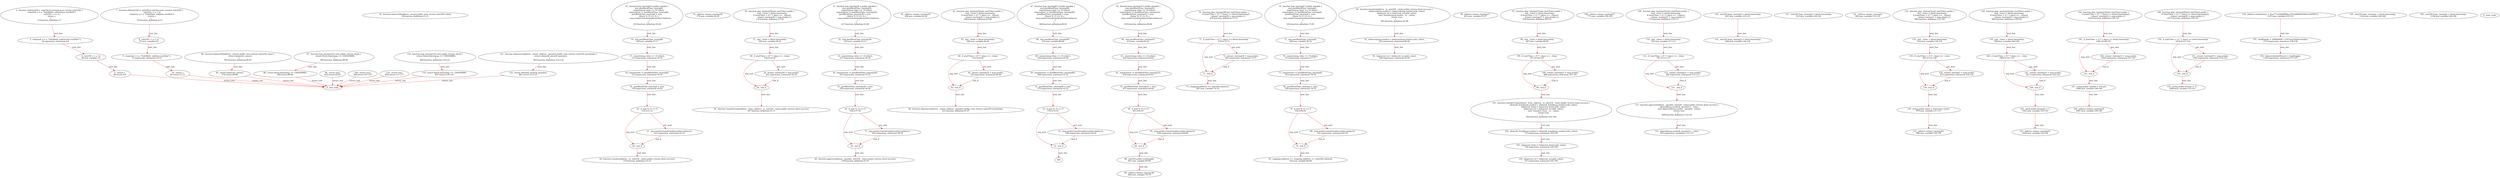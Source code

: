 digraph  {
13 [label="2_ function sub(uint256 a, uint256 b) internal pure returns (uint256) {\n        require(b <= a, \"SafeMath: subtraction overflow\");\n        uint256 c = a - b;\n        return c;\n    }\n13-function_definition-3-7", method="sub(uint256 a,uint256 b)", type_label=function_definition];
30 [label="3_ require(b <= a, \"SafeMath: subtraction overflow\");\n30-expression_statement-4-4", method="sub(uint256 a,uint256 b)", type_label=expression_statement];
40 [label="4_ uint256 c = a - b;\n40-new_variable-5-5", method="sub(uint256 a,uint256 b)", type_label=new_variable];
48 [label="5_ return c;\n48-return-6-6", method="sub(uint256 a,uint256 b)", type_label=return];
50 [label="7_ function add(uint256 a, uint256 b) internal pure returns (uint256) {\n        uint256 c = a + b;\n        require(c >= a, \"SafeMath: addition overflow\");\n        return c;\n    }\n50-function_definition-8-12", method="add(uint256 a,uint256 b)", type_label=function_definition];
67 [label="8_ uint256 c = a + b;\n67-new_variable-9-9", method="add(uint256 a,uint256 b)", type_label=new_variable];
75 [label="9_ require(c >= a, \"SafeMath: addition overflow\");\n75-expression_statement-10-10", method="add(uint256 a,uint256 b)", type_label=expression_statement];
85 [label="10_ return c;\n85-return-11-11", method="add(uint256 a,uint256 b)", type_label=return];
90 [label="14_ function balanceOf(address _owner) public view returns (uint256 value);\n90-function_definition-15-15", method="balanceOf(address _owner)", type_label=function_definition];
103 [label="15_ function bug_tmstmp8 () public payable {\n	uint pastBlockTime_tmstmp8;  \n	require(msg.value == 10 ether);  \n        require(now != pastBlockTime_tmstmp8);  \n        pastBlockTime_tmstmp8 = now;        \n        if(now % 15 == 0) {  \n            msg.sender.transfer(address(this).balance);\n        }\n    }\n103-function_definition-16-24", method="bug_tmstmp8()", type_label=function_definition];
108 [label="16_ uint pastBlockTime_tmstmp8;\n108-new_variable-17-17", method="bug_tmstmp8()", type_label=new_variable];
113 [label="17_ require(msg.value == 10 ether);\n113-expression_statement-18-18", method="bug_tmstmp8()", type_label=expression_statement];
123 [label="18_ require(now != pastBlockTime_tmstmp8);\n123-expression_statement-19-19", method="bug_tmstmp8()", type_label=expression_statement];
130 [label="19_ pastBlockTime_tmstmp8 = now;\n130-expression_statement-20-20", method="bug_tmstmp8()", type_label=expression_statement];
134 [label="20_ if_now % 15 == 0\n134-if-21-23", method="bug_tmstmp8()", type_label=if];
1290 [label="20_ end_if", method="bug_tmstmp8()", type_label=end_if];
141 [label="21_ msg.sender.transfer(address(this).balance);\n141-expression_statement-22-22", method="bug_tmstmp8()", type_label=expression_statement];
154 [label="24_ function transfer(address _to, uint256 _value) public returns (bool success);\n154-function_definition-25-25", method="transfer(address _to,uint256 _value)", type_label=function_definition];
170 [label="25_ address winner_tmstmp39;\n170-new_variable-26-26", method="", type_label=new_variable];
174 [label="26_ function play_tmstmp39(uint startTime) public {\n	uint _vtime = block.timestamp;\n	if (startTime + (5 * 1 days) == _vtime){\n		winner_tmstmp39 = msg.sender;}}\n174-function_definition-27-30", method="play_tmstmp39(uint startTime)", type_label=function_definition];
182 [label="27_ uint _vtime = block.timestamp;\n182-new_variable-28-28", method="play_tmstmp39(uint startTime)", type_label=new_variable];
190 [label="28_ if_startTime + (5 * 1 days) == _vtime\n190-if-29-30", method="play_tmstmp39(uint startTime)", type_label=if];
1346 [label="28_ end_if", method="play_tmstmp39(uint startTime)", type_label=end_if];
201 [label="29_ winner_tmstmp39 = msg.sender;\n201-expression_statement-30-30", method="play_tmstmp39(uint startTime)", type_label=expression_statement];
207 [label="30_ function transferFrom(address _from, address _to, uint256 _value) public returns (bool success);\n207-function_definition-31-31", method="transferFrom(address _from,address _to,uint256 _value)", type_label=function_definition];
227 [label="31_ function bug_tmstmp36 () public payable {\n	uint pastBlockTime_tmstmp36;  \n	require(msg.value == 10 ether);  \n        require(now != pastBlockTime_tmstmp36);  \n        pastBlockTime_tmstmp36 = now;        \n        if(now % 15 == 0) {  \n            msg.sender.transfer(address(this).balance);\n        }\n    }\n227-function_definition-32-40", method="bug_tmstmp36()", type_label=function_definition];
232 [label="32_ uint pastBlockTime_tmstmp36;\n232-new_variable-33-33", method="bug_tmstmp36()", type_label=new_variable];
237 [label="33_ require(msg.value == 10 ether);\n237-expression_statement-34-34", method="bug_tmstmp36()", type_label=expression_statement];
247 [label="34_ require(now != pastBlockTime_tmstmp36);\n247-expression_statement-35-35", method="bug_tmstmp36()", type_label=expression_statement];
254 [label="35_ pastBlockTime_tmstmp36 = now;\n254-expression_statement-36-36", method="bug_tmstmp36()", type_label=expression_statement];
258 [label="36_ if_now % 15 == 0\n258-if-37-39", method="bug_tmstmp36()", type_label=if];
1414 [label="36_ end_if", method="bug_tmstmp36()", type_label=end_if];
265 [label="37_ msg.sender.transfer(address(this).balance);\n265-expression_statement-38-38", method="bug_tmstmp36()", type_label=expression_statement];
278 [label="40_ function approve(address _spender, uint256 _value) public returns (bool success);\n278-function_definition-41-41", method="approve(address _spender,uint256 _value)", type_label=function_definition];
294 [label="41_ address winner_tmstmp35;\n294-new_variable-42-42", method="", type_label=new_variable];
298 [label="42_ function play_tmstmp35(uint startTime) public {\n	uint _vtime = block.timestamp;\n	if (startTime + (5 * 1 days) == _vtime){\n		winner_tmstmp35 = msg.sender;}}\n298-function_definition-43-46", method="play_tmstmp35(uint startTime)", type_label=function_definition];
306 [label="43_ uint _vtime = block.timestamp;\n306-new_variable-44-44", method="play_tmstmp35(uint startTime)", type_label=new_variable];
314 [label="44_ if_startTime + (5 * 1 days) == _vtime\n314-if-45-46", method="play_tmstmp35(uint startTime)", type_label=if];
1470 [label="44_ end_if", method="play_tmstmp35(uint startTime)", type_label=end_if];
325 [label="45_ winner_tmstmp35 = msg.sender;\n325-expression_statement-46-46", method="play_tmstmp35(uint startTime)", type_label=expression_statement];
331 [label="46_ function allowance(address _owner, address _spender) public view returns (uint256 remaining);\n331-function_definition-47-47", method="allowance(address _owner,address _spender)", type_label=function_definition];
348 [label="47_ function bug_tmstmp40 () public payable {\n	uint pastBlockTime_tmstmp40;  \n	require(msg.value == 10 ether);  \n        require(now != pastBlockTime_tmstmp40);  \n        pastBlockTime_tmstmp40 = now;        \n        if(now % 15 == 0) {  \n            msg.sender.transfer(address(this).balance);\n        }\n    }\n348-function_definition-48-56", method="bug_tmstmp40()", type_label=function_definition];
353 [label="48_ uint pastBlockTime_tmstmp40;\n353-new_variable-49-49", method="bug_tmstmp40()", type_label=new_variable];
358 [label="49_ require(msg.value == 10 ether);\n358-expression_statement-50-50", method="bug_tmstmp40()", type_label=expression_statement];
368 [label="50_ require(now != pastBlockTime_tmstmp40);\n368-expression_statement-51-51", method="bug_tmstmp40()", type_label=expression_statement];
375 [label="51_ pastBlockTime_tmstmp40 = now;\n375-expression_statement-52-52", method="bug_tmstmp40()", type_label=expression_statement];
379 [label="52_ if_now % 15 == 0\n379-if-53-55", method="bug_tmstmp40()", type_label=if];
1535 [label="52_ end_if", method="bug_tmstmp40()", type_label=end_if];
386 [label="53_ msg.sender.transfer(address(this).balance);\n386-expression_statement-54-54", method="bug_tmstmp40()", type_label=expression_statement];
410 [label="59_ function bug_tmstmp32 () public payable {\n	uint pastBlockTime_tmstmp32;  \n	require(msg.value == 10 ether);  \n        require(now != pastBlockTime_tmstmp32);  \n        pastBlockTime_tmstmp32 = now;        \n        if(now % 15 == 0) {  \n            msg.sender.transfer(address(this).balance);\n        }\n    }\n410-function_definition-60-68", method="bug_tmstmp32()", type_label=function_definition];
415 [label="60_ uint pastBlockTime_tmstmp32;\n415-new_variable-61-61", method="bug_tmstmp32()", type_label=new_variable];
420 [label="61_ require(msg.value == 10 ether);\n420-expression_statement-62-62", method="bug_tmstmp32()", type_label=expression_statement];
430 [label="62_ require(now != pastBlockTime_tmstmp32);\n430-expression_statement-63-63", method="bug_tmstmp32()", type_label=expression_statement];
437 [label="63_ pastBlockTime_tmstmp32 = now;\n437-expression_statement-64-64", method="bug_tmstmp32()", type_label=expression_statement];
441 [label="64_ if_now % 15 == 0\n441-if-65-67", method="bug_tmstmp32()", type_label=if];
1597 [label="64_ end_if", method="bug_tmstmp32()", type_label=end_if];
448 [label="65_ msg.sender.transfer(address(this).balance);\n448-expression_statement-66-66", method="bug_tmstmp32()", type_label=expression_statement];
461 [label="68_ uint256 public totalSupply;\n461-new_variable-69-69", method="", type_label=new_variable];
466 [label="69_ address winner_tmstmp38;\n466-new_variable-70-70", method="", type_label=new_variable];
470 [label="70_ function play_tmstmp38(uint startTime) public {\n	if (startTime + (5 * 1 days) == block.timestamp){\n		winner_tmstmp38 = msg.sender;}}\n470-function_definition-71-73", method="play_tmstmp38(uint startTime)", type_label=function_definition];
478 [label="71_ if_startTime + (5 * 1 days) == block.timestamp\n478-if-72-73", method="play_tmstmp38(uint startTime)", type_label=if];
1634 [label="71_ end_if", method="play_tmstmp38(uint startTime)", type_label=end_if];
491 [label="72_ winner_tmstmp38 = msg.sender;\n491-expression_statement-73-73", method="play_tmstmp38(uint startTime)", type_label=expression_statement];
497 [label="73_ mapping (address => uint256) balances;\n497-new_variable-74-74", method="", type_label=new_variable];
503 [label="74_ function bug_tmstmp4 () public payable {\n	uint pastBlockTime_tmstmp4;  \n	require(msg.value == 10 ether);  \n        require(now != pastBlockTime_tmstmp4);  \n        pastBlockTime_tmstmp4 = now;        \n        if(now % 15 == 0) {  \n            msg.sender.transfer(address(this).balance);\n        }\n    }\n503-function_definition-75-83", method="bug_tmstmp4()", type_label=function_definition];
508 [label="75_ uint pastBlockTime_tmstmp4;\n508-new_variable-76-76", method="bug_tmstmp4()", type_label=new_variable];
513 [label="76_ require(msg.value == 10 ether);\n513-expression_statement-77-77", method="bug_tmstmp4()", type_label=expression_statement];
523 [label="77_ require(now != pastBlockTime_tmstmp4);\n523-expression_statement-78-78", method="bug_tmstmp4()", type_label=expression_statement];
530 [label="78_ pastBlockTime_tmstmp4 = now;\n530-expression_statement-79-79", method="bug_tmstmp4()", type_label=expression_statement];
534 [label="79_ if_now % 15 == 0\n534-if-80-82", method="bug_tmstmp4()", type_label=if];
1690 [label="79_ end_if", method="bug_tmstmp4()", type_label=end_if];
541 [label="80_ msg.sender.transfer(address(this).balance);\n541-expression_statement-81-81", method="bug_tmstmp4()", type_label=expression_statement];
554 [label="83_ mapping (address => mapping (address => uint256)) allowed;\n554-new_variable-84-84", method="", type_label=new_variable];
562 [label="84_ function balanceOf(address _owner) public view returns (uint256 value) {\n        return balances[_owner];\n    }\n562-function_definition-85-87", method="balanceOf(address _owner)", type_label=function_definition];
576 [label="85_ return balances[_owner];\n576-return-86-86", method="balanceOf(address _owner)", type_label=return];
580 [label="87_ function bug_tmstmp33() view public returns (bool) {\n    return block.timestamp >= 1546300800;\n  }\n580-function_definition-88-90", method="bug_tmstmp33()", type_label=function_definition];
589 [label="88_ return block.timestamp >= 1546300800;\n589-return-89-89", method="bug_tmstmp33()", type_label=return];
595 [label="90_ function transfer(address _to, uint256 _value) public returns (bool success) {\n        balances[msg.sender] = balances[msg.sender].sub(_value);\n        balances[_to] = balances[_to].add(_value);\n        emit Transfer(msg.sender, _to, _value);\n        return true;\n    }\n595-function_definition-91-96", method="transfer(address _to,uint256 _value)", type_label=function_definition];
612 [label="91_ balances[msg.sender] = balances[msg.sender].sub(_value);\n612-expression_statement-92-92", method="transfer(address _to,uint256 _value)", type_label=expression_statement];
629 [label="92_ balances[_to] = balances[_to].add(_value);\n629-expression_statement-93-93", method="transfer(address _to,uint256 _value)", type_label=expression_statement];
652 [label="94_ return true;\n652-return-95-95", method="transfer(address _to,uint256 _value)", type_label=return];
655 [label="96_ address winner_tmstmp27;\n655-new_variable-97-97", method="", type_label=new_variable];
659 [label="97_ function play_tmstmp27(uint startTime) public {\n	uint _vtime = block.timestamp;\n	if (startTime + (5 * 1 days) == _vtime){\n		winner_tmstmp27 = msg.sender;}}\n659-function_definition-98-101", method="play_tmstmp27(uint startTime)", type_label=function_definition];
667 [label="98_ uint _vtime = block.timestamp;\n667-new_variable-99-99", method="play_tmstmp27(uint startTime)", type_label=new_variable];
675 [label="99_ if_startTime + (5 * 1 days) == _vtime\n675-if-100-101", method="play_tmstmp27(uint startTime)", type_label=if];
1831 [label="99_ end_if", method="play_tmstmp27(uint startTime)", type_label=end_if];
686 [label="100_ winner_tmstmp27 = msg.sender;\n686-expression_statement-101-101", method="play_tmstmp27(uint startTime)", type_label=expression_statement];
692 [label="101_ function transferFrom(address _from, address _to, uint256 _value) public returns (bool success) {\n        allowed[_from][msg.sender] = allowed[_from][msg.sender].sub(_value);\n        balances[_from] = balances[_from].sub(_value);\n        balances[_to] = balances[_to].add(_value);\n        emit Transfer(_from, _to, _value);\n        return true;\n    }\n692-function_definition-102-108", method="transferFrom(address _from,address _to,uint256 _value)", type_label=function_definition];
713 [label="102_ allowed[_from][msg.sender] = allowed[_from][msg.sender].sub(_value);\n713-expression_statement-103-103", method="transferFrom(address _from,address _to,uint256 _value)", type_label=expression_statement];
734 [label="103_ balances[_from] = balances[_from].sub(_value);\n734-expression_statement-104-104", method="transferFrom(address _from,address _to,uint256 _value)", type_label=expression_statement];
747 [label="104_ balances[_to] = balances[_to].add(_value);\n747-expression_statement-105-105", method="transferFrom(address _from,address _to,uint256 _value)", type_label=expression_statement];
768 [label="106_ return true;\n768-return-107-107", method="transferFrom(address _from,address _to,uint256 _value)", type_label=return];
771 [label="108_ address winner_tmstmp31;\n771-new_variable-109-109", method="", type_label=new_variable];
775 [label="109_ function play_tmstmp31(uint startTime) public {\n	uint _vtime = block.timestamp;\n	if (startTime + (5 * 1 days) == _vtime){\n		winner_tmstmp31 = msg.sender;}}\n775-function_definition-110-113", method="play_tmstmp31(uint startTime)", type_label=function_definition];
783 [label="110_ uint _vtime = block.timestamp;\n783-new_variable-111-111", method="play_tmstmp31(uint startTime)", type_label=new_variable];
791 [label="111_ if_startTime + (5 * 1 days) == _vtime\n791-if-112-113", method="play_tmstmp31(uint startTime)", type_label=if];
1947 [label="111_ end_if", method="play_tmstmp31(uint startTime)", type_label=end_if];
802 [label="112_ winner_tmstmp31 = msg.sender;\n802-expression_statement-113-113", method="play_tmstmp31(uint startTime)", type_label=expression_statement];
808 [label="113_ function approve(address _spender, uint256 _value) public returns (bool success) {\n        allowed[msg.sender][_spender] = _value;\n        emit Approval(msg.sender, _spender, _value);\n        return true;\n    }\n808-function_definition-114-118", method="approve(address _spender,uint256 _value)", type_label=function_definition];
825 [label="114_ allowed[msg.sender][_spender] = _value;\n825-expression_statement-115-115", method="approve(address _spender,uint256 _value)", type_label=expression_statement];
845 [label="116_ return true;\n845-return-117-117", method="approve(address _spender,uint256 _value)", type_label=return];
848 [label="118_ function bug_tmstmp13() view public returns (bool) {\n    return block.timestamp >= 1546300800;\n  }\n848-function_definition-119-121", method="bug_tmstmp13()", type_label=function_definition];
857 [label="119_ return block.timestamp >= 1546300800;\n857-return-120-120", method="bug_tmstmp13()", type_label=return];
863 [label="121_ function allowance(address _owner, address _spender) public view returns (uint256 remaining) {\n        return allowed[_owner][_spender];\n    }\n863-function_definition-122-124", method="allowance(address _owner,address _spender)", type_label=function_definition];
881 [label="122_ return allowed[_owner][_spender];\n881-return-123-123", method="allowance(address _owner,address _spender)", type_label=return];
887 [label="124_ uint256 bugv_tmstmp5 = block.timestamp;\n887-new_variable-125-125", method="", type_label=new_variable];
894 [label="125_ uint256 bugv_tmstmp3 = block.timestamp;\n894-new_variable-126-126", method="", type_label=new_variable];
915 [label="127_ uint256 bugv_tmstmp4 = block.timestamp;\n915-new_variable-128-128", method="", type_label=new_variable];
942 [label="131_ address winner_tmstmp7;\n942-new_variable-132-132", method="", type_label=new_variable];
946 [label="132_ function play_tmstmp7(uint startTime) public {\n	uint _vtime = block.timestamp;\n	if (startTime + (5 * 1 days) == _vtime){\n		winner_tmstmp7 = msg.sender;}}\n946-function_definition-133-136", method="play_tmstmp7(uint startTime)", type_label=function_definition];
954 [label="133_ uint _vtime = block.timestamp;\n954-new_variable-134-134", method="play_tmstmp7(uint startTime)", type_label=new_variable];
962 [label="134_ if_startTime + (5 * 1 days) == _vtime\n962-if-135-136", method="play_tmstmp7(uint startTime)", type_label=if];
2118 [label="134_ end_if", method="play_tmstmp7(uint startTime)", type_label=end_if];
973 [label="135_ winner_tmstmp7 = msg.sender;\n973-expression_statement-136-136", method="play_tmstmp7(uint startTime)", type_label=expression_statement];
979 [label="136_ string public name = 'Electronic Gram';\n979-new_variable-137-137", method="", type_label=new_variable];
986 [label="137_ address winner_tmstmp23;\n986-new_variable-138-138", method="", type_label=new_variable];
990 [label="138_ function play_tmstmp23(uint startTime) public {\n	uint _vtime = block.timestamp;\n	if (startTime + (5 * 1 days) == _vtime){\n		winner_tmstmp23 = msg.sender;}}\n990-function_definition-139-142", method="play_tmstmp23(uint startTime)", type_label=function_definition];
998 [label="139_ uint _vtime = block.timestamp;\n998-new_variable-140-140", method="play_tmstmp23(uint startTime)", type_label=new_variable];
1006 [label="140_ if_startTime + (5 * 1 days) == _vtime\n1006-if-141-142", method="play_tmstmp23(uint startTime)", type_label=if];
2162 [label="140_ end_if", method="play_tmstmp23(uint startTime)", type_label=end_if];
1017 [label="141_ winner_tmstmp23 = msg.sender;\n1017-expression_statement-142-142", method="play_tmstmp23(uint startTime)", type_label=expression_statement];
1023 [label="142_ uint8 public decimals = 3;\n1023-new_variable-143-143", method="", type_label=new_variable];
1029 [label="143_ address winner_tmstmp14;\n1029-new_variable-144-144", method="", type_label=new_variable];
1033 [label="144_ function play_tmstmp14(uint startTime) public {\n	if (startTime + (5 * 1 days) == block.timestamp){\n		winner_tmstmp14 = msg.sender;}}\n1033-function_definition-145-147", method="play_tmstmp14(uint startTime)", type_label=function_definition];
1041 [label="145_ if_startTime + (5 * 1 days) == block.timestamp\n1041-if-146-147", method="play_tmstmp14(uint startTime)", type_label=if];
2197 [label="145_ end_if", method="play_tmstmp14(uint startTime)", type_label=end_if];
1054 [label="146_ winner_tmstmp14 = msg.sender;\n1054-expression_statement-147-147", method="play_tmstmp14(uint startTime)", type_label=expression_statement];
1060 [label="147_ string public symbol = 'eGram';\n1060-new_variable-148-148", method="", type_label=new_variable];
1067 [label="148_ address winner_tmstmp30;\n1067-new_variable-149-149", method="", type_label=new_variable];
1071 [label="149_ function play_tmstmp30(uint startTime) public {\n	if (startTime + (5 * 1 days) == block.timestamp){\n		winner_tmstmp30 = msg.sender;}}\n1071-function_definition-150-152", method="play_tmstmp30(uint startTime)", type_label=function_definition];
1079 [label="150_ if_startTime + (5 * 1 days) == block.timestamp\n1079-if-151-152", method="play_tmstmp30(uint startTime)", type_label=if];
2235 [label="150_ end_if", method="play_tmstmp30(uint startTime)", type_label=end_if];
1092 [label="151_ winner_tmstmp30 = msg.sender;\n1092-expression_statement-152-152", method="play_tmstmp30(uint startTime)", type_label=expression_statement];
1098 [label="152_ string public version = '2';\n1098-new_variable-153-153", method="", type_label=new_variable];
1107 [label="154_ address initialOwner = 0xac775cD446889ac167da466692449ece5439fc12;\n1107-new_variable-155-155", method="", type_label=new_variable];
1113 [label="155_ totalSupply = 180000000 * (10**uint256(decimals));\n1113-expression_statement-156-156", method="", type_label=expression_statement];
1124 [label="156_ balances[initialOwner] = totalSupply;\n1124-expression_statement-157-157", method="", type_label=expression_statement];
1142 [label="159_ uint256 bugv_tmstmp1 = block.timestamp;\n1142-new_variable-160-160", method="", type_label=new_variable];
1154 [label="163_ uint256 bugv_tmstmp2 = block.timestamp;\n1154-new_variable-164-164", method="", type_label=new_variable];
1 [label="0_ start_node", method="", type_label=start];
2 [label="0_ exit_node", method="", type_label=exit];
399;
13 -> 30  [color=red, controlflow_type=next_line, edge_type=CFG_edge, key=0, label=next_line];
30 -> 40  [color=red, controlflow_type=next_line, edge_type=CFG_edge, key=0, label=next_line];
40 -> 48  [color=red, controlflow_type=next_line, edge_type=CFG_edge, key=0, label=next_line];
48 -> 2  [color=red, controlflow_type=return_exit, edge_type=CFG_edge, key=0, label=return_exit];
50 -> 67  [color=red, controlflow_type=next_line, edge_type=CFG_edge, key=0, label=next_line];
67 -> 75  [color=red, controlflow_type=next_line, edge_type=CFG_edge, key=0, label=next_line];
75 -> 85  [color=red, controlflow_type=next_line, edge_type=CFG_edge, key=0, label=next_line];
85 -> 2  [color=red, controlflow_type=return_exit, edge_type=CFG_edge, key=0, label=return_exit];
103 -> 108  [color=red, controlflow_type=next_line, edge_type=CFG_edge, key=0, label=next_line];
108 -> 113  [color=red, controlflow_type=next_line, edge_type=CFG_edge, key=0, label=next_line];
113 -> 123  [color=red, controlflow_type=next_line, edge_type=CFG_edge, key=0, label=next_line];
123 -> 130  [color=red, controlflow_type=next_line, edge_type=CFG_edge, key=0, label=next_line];
130 -> 134  [color=red, controlflow_type=next_line, edge_type=CFG_edge, key=0, label=next_line];
134 -> 141  [color=red, controlflow_type=pos_next, edge_type=CFG_edge, key=0, label=pos_next];
134 -> 1290  [color=red, controlflow_type=neg_next, edge_type=CFG_edge, key=0, label=neg_next];
1290 -> 154  [color=red, controlflow_type=next_line, edge_type=CFG_edge, key=0, label=next_line];
141 -> 1290  [color=red, controlflow_type=end_if, edge_type=CFG_edge, key=0, label=end_if];
174 -> 182  [color=red, controlflow_type=next_line, edge_type=CFG_edge, key=0, label=next_line];
182 -> 190  [color=red, controlflow_type=next_line, edge_type=CFG_edge, key=0, label=next_line];
190 -> 201  [color=red, controlflow_type=pos_next, edge_type=CFG_edge, key=0, label=pos_next];
190 -> 1346  [color=red, controlflow_type=neg_next, edge_type=CFG_edge, key=0, label=neg_next];
1346 -> 207  [color=red, controlflow_type=next_line, edge_type=CFG_edge, key=0, label=next_line];
201 -> 1346  [color=red, controlflow_type=end_if, edge_type=CFG_edge, key=0, label=end_if];
227 -> 232  [color=red, controlflow_type=next_line, edge_type=CFG_edge, key=0, label=next_line];
232 -> 237  [color=red, controlflow_type=next_line, edge_type=CFG_edge, key=0, label=next_line];
237 -> 247  [color=red, controlflow_type=next_line, edge_type=CFG_edge, key=0, label=next_line];
247 -> 254  [color=red, controlflow_type=next_line, edge_type=CFG_edge, key=0, label=next_line];
254 -> 258  [color=red, controlflow_type=next_line, edge_type=CFG_edge, key=0, label=next_line];
258 -> 265  [color=red, controlflow_type=pos_next, edge_type=CFG_edge, key=0, label=pos_next];
258 -> 1414  [color=red, controlflow_type=neg_next, edge_type=CFG_edge, key=0, label=neg_next];
1414 -> 278  [color=red, controlflow_type=next_line, edge_type=CFG_edge, key=0, label=next_line];
265 -> 1414  [color=red, controlflow_type=end_if, edge_type=CFG_edge, key=0, label=end_if];
298 -> 306  [color=red, controlflow_type=next_line, edge_type=CFG_edge, key=0, label=next_line];
306 -> 314  [color=red, controlflow_type=next_line, edge_type=CFG_edge, key=0, label=next_line];
314 -> 325  [color=red, controlflow_type=pos_next, edge_type=CFG_edge, key=0, label=pos_next];
314 -> 1470  [color=red, controlflow_type=neg_next, edge_type=CFG_edge, key=0, label=neg_next];
1470 -> 331  [color=red, controlflow_type=next_line, edge_type=CFG_edge, key=0, label=next_line];
325 -> 1470  [color=red, controlflow_type=end_if, edge_type=CFG_edge, key=0, label=end_if];
348 -> 353  [color=red, controlflow_type=next_line, edge_type=CFG_edge, key=0, label=next_line];
353 -> 358  [color=red, controlflow_type=next_line, edge_type=CFG_edge, key=0, label=next_line];
358 -> 368  [color=red, controlflow_type=next_line, edge_type=CFG_edge, key=0, label=next_line];
368 -> 375  [color=red, controlflow_type=next_line, edge_type=CFG_edge, key=0, label=next_line];
375 -> 379  [color=red, controlflow_type=next_line, edge_type=CFG_edge, key=0, label=next_line];
379 -> 386  [color=red, controlflow_type=pos_next, edge_type=CFG_edge, key=0, label=pos_next];
379 -> 1535  [color=red, controlflow_type=neg_next, edge_type=CFG_edge, key=0, label=neg_next];
1535 -> 399  [color=red, controlflow_type=next_line, edge_type=CFG_edge, key=0, label=next_line];
386 -> 1535  [color=red, controlflow_type=end_if, edge_type=CFG_edge, key=0, label=end_if];
410 -> 415  [color=red, controlflow_type=next_line, edge_type=CFG_edge, key=0, label=next_line];
415 -> 420  [color=red, controlflow_type=next_line, edge_type=CFG_edge, key=0, label=next_line];
420 -> 430  [color=red, controlflow_type=next_line, edge_type=CFG_edge, key=0, label=next_line];
430 -> 437  [color=red, controlflow_type=next_line, edge_type=CFG_edge, key=0, label=next_line];
437 -> 441  [color=red, controlflow_type=next_line, edge_type=CFG_edge, key=0, label=next_line];
441 -> 448  [color=red, controlflow_type=pos_next, edge_type=CFG_edge, key=0, label=pos_next];
441 -> 1597  [color=red, controlflow_type=neg_next, edge_type=CFG_edge, key=0, label=neg_next];
1597 -> 461  [color=red, controlflow_type=next_line, edge_type=CFG_edge, key=0, label=next_line];
448 -> 1597  [color=red, controlflow_type=end_if, edge_type=CFG_edge, key=0, label=end_if];
461 -> 466  [color=red, controlflow_type=next_line, edge_type=CFG_edge, key=0, label=next_line];
470 -> 478  [color=red, controlflow_type=next_line, edge_type=CFG_edge, key=0, label=next_line];
478 -> 491  [color=red, controlflow_type=pos_next, edge_type=CFG_edge, key=0, label=pos_next];
478 -> 1634  [color=red, controlflow_type=neg_next, edge_type=CFG_edge, key=0, label=neg_next];
1634 -> 497  [color=red, controlflow_type=next_line, edge_type=CFG_edge, key=0, label=next_line];
491 -> 1634  [color=red, controlflow_type=end_if, edge_type=CFG_edge, key=0, label=end_if];
503 -> 508  [color=red, controlflow_type=next_line, edge_type=CFG_edge, key=0, label=next_line];
508 -> 513  [color=red, controlflow_type=next_line, edge_type=CFG_edge, key=0, label=next_line];
513 -> 523  [color=red, controlflow_type=next_line, edge_type=CFG_edge, key=0, label=next_line];
523 -> 530  [color=red, controlflow_type=next_line, edge_type=CFG_edge, key=0, label=next_line];
530 -> 534  [color=red, controlflow_type=next_line, edge_type=CFG_edge, key=0, label=next_line];
534 -> 541  [color=red, controlflow_type=pos_next, edge_type=CFG_edge, key=0, label=pos_next];
534 -> 1690  [color=red, controlflow_type=neg_next, edge_type=CFG_edge, key=0, label=neg_next];
1690 -> 554  [color=red, controlflow_type=next_line, edge_type=CFG_edge, key=0, label=next_line];
541 -> 1690  [color=red, controlflow_type=end_if, edge_type=CFG_edge, key=0, label=end_if];
562 -> 576  [color=red, controlflow_type=next_line, edge_type=CFG_edge, key=0, label=next_line];
576 -> 2  [color=red, controlflow_type=return_exit, edge_type=CFG_edge, key=0, label=return_exit];
580 -> 589  [color=red, controlflow_type=next_line, edge_type=CFG_edge, key=0, label=next_line];
589 -> 2  [color=red, controlflow_type=return_exit, edge_type=CFG_edge, key=0, label=return_exit];
595 -> 612  [color=red, controlflow_type=next_line, edge_type=CFG_edge, key=0, label=next_line];
612 -> 629  [color=red, controlflow_type=next_line, edge_type=CFG_edge, key=0, label=next_line];
652 -> 2  [color=red, controlflow_type=return_exit, edge_type=CFG_edge, key=0, label=return_exit];
659 -> 667  [color=red, controlflow_type=next_line, edge_type=CFG_edge, key=0, label=next_line];
667 -> 675  [color=red, controlflow_type=next_line, edge_type=CFG_edge, key=0, label=next_line];
675 -> 686  [color=red, controlflow_type=pos_next, edge_type=CFG_edge, key=0, label=pos_next];
675 -> 1831  [color=red, controlflow_type=neg_next, edge_type=CFG_edge, key=0, label=neg_next];
1831 -> 692  [color=red, controlflow_type=next_line, edge_type=CFG_edge, key=0, label=next_line];
686 -> 1831  [color=red, controlflow_type=end_if, edge_type=CFG_edge, key=0, label=end_if];
692 -> 713  [color=red, controlflow_type=next_line, edge_type=CFG_edge, key=0, label=next_line];
713 -> 734  [color=red, controlflow_type=next_line, edge_type=CFG_edge, key=0, label=next_line];
734 -> 747  [color=red, controlflow_type=next_line, edge_type=CFG_edge, key=0, label=next_line];
768 -> 2  [color=red, controlflow_type=return_exit, edge_type=CFG_edge, key=0, label=return_exit];
775 -> 783  [color=red, controlflow_type=next_line, edge_type=CFG_edge, key=0, label=next_line];
783 -> 791  [color=red, controlflow_type=next_line, edge_type=CFG_edge, key=0, label=next_line];
791 -> 802  [color=red, controlflow_type=pos_next, edge_type=CFG_edge, key=0, label=pos_next];
791 -> 1947  [color=red, controlflow_type=neg_next, edge_type=CFG_edge, key=0, label=neg_next];
1947 -> 808  [color=red, controlflow_type=next_line, edge_type=CFG_edge, key=0, label=next_line];
802 -> 1947  [color=red, controlflow_type=end_if, edge_type=CFG_edge, key=0, label=end_if];
808 -> 825  [color=red, controlflow_type=next_line, edge_type=CFG_edge, key=0, label=next_line];
845 -> 2  [color=red, controlflow_type=return_exit, edge_type=CFG_edge, key=0, label=return_exit];
848 -> 857  [color=red, controlflow_type=next_line, edge_type=CFG_edge, key=0, label=next_line];
857 -> 2  [color=red, controlflow_type=return_exit, edge_type=CFG_edge, key=0, label=return_exit];
863 -> 881  [color=red, controlflow_type=next_line, edge_type=CFG_edge, key=0, label=next_line];
881 -> 2  [color=red, controlflow_type=return_exit, edge_type=CFG_edge, key=0, label=return_exit];
887 -> 894  [color=red, controlflow_type=next_line, edge_type=CFG_edge, key=0, label=next_line];
946 -> 954  [color=red, controlflow_type=next_line, edge_type=CFG_edge, key=0, label=next_line];
954 -> 962  [color=red, controlflow_type=next_line, edge_type=CFG_edge, key=0, label=next_line];
962 -> 973  [color=red, controlflow_type=pos_next, edge_type=CFG_edge, key=0, label=pos_next];
962 -> 2118  [color=red, controlflow_type=neg_next, edge_type=CFG_edge, key=0, label=neg_next];
2118 -> 979  [color=red, controlflow_type=next_line, edge_type=CFG_edge, key=0, label=next_line];
973 -> 2118  [color=red, controlflow_type=end_if, edge_type=CFG_edge, key=0, label=end_if];
979 -> 986  [color=red, controlflow_type=next_line, edge_type=CFG_edge, key=0, label=next_line];
990 -> 998  [color=red, controlflow_type=next_line, edge_type=CFG_edge, key=0, label=next_line];
998 -> 1006  [color=red, controlflow_type=next_line, edge_type=CFG_edge, key=0, label=next_line];
1006 -> 1017  [color=red, controlflow_type=pos_next, edge_type=CFG_edge, key=0, label=pos_next];
1006 -> 2162  [color=red, controlflow_type=neg_next, edge_type=CFG_edge, key=0, label=neg_next];
2162 -> 1023  [color=red, controlflow_type=next_line, edge_type=CFG_edge, key=0, label=next_line];
1017 -> 2162  [color=red, controlflow_type=end_if, edge_type=CFG_edge, key=0, label=end_if];
1023 -> 1029  [color=red, controlflow_type=next_line, edge_type=CFG_edge, key=0, label=next_line];
1033 -> 1041  [color=red, controlflow_type=next_line, edge_type=CFG_edge, key=0, label=next_line];
1041 -> 1054  [color=red, controlflow_type=pos_next, edge_type=CFG_edge, key=0, label=pos_next];
1041 -> 2197  [color=red, controlflow_type=neg_next, edge_type=CFG_edge, key=0, label=neg_next];
2197 -> 1060  [color=red, controlflow_type=next_line, edge_type=CFG_edge, key=0, label=next_line];
1054 -> 2197  [color=red, controlflow_type=end_if, edge_type=CFG_edge, key=0, label=end_if];
1060 -> 1067  [color=red, controlflow_type=next_line, edge_type=CFG_edge, key=0, label=next_line];
1071 -> 1079  [color=red, controlflow_type=next_line, edge_type=CFG_edge, key=0, label=next_line];
1079 -> 1092  [color=red, controlflow_type=pos_next, edge_type=CFG_edge, key=0, label=pos_next];
1079 -> 2235  [color=red, controlflow_type=neg_next, edge_type=CFG_edge, key=0, label=neg_next];
2235 -> 1098  [color=red, controlflow_type=next_line, edge_type=CFG_edge, key=0, label=next_line];
1092 -> 2235  [color=red, controlflow_type=end_if, edge_type=CFG_edge, key=0, label=end_if];
1107 -> 1113  [color=red, controlflow_type=next_line, edge_type=CFG_edge, key=0, label=next_line];
1113 -> 1124  [color=red, controlflow_type=next_line, edge_type=CFG_edge, key=0, label=next_line];
}
